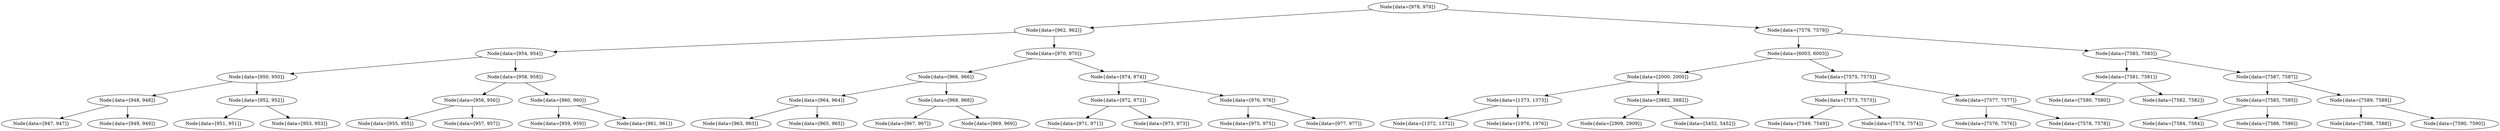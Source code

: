 digraph G{
1442761187 [label="Node{data=[978, 978]}"]
1442761187 -> 1312417882
1312417882 [label="Node{data=[962, 962]}"]
1312417882 -> 1863672935
1863672935 [label="Node{data=[954, 954]}"]
1863672935 -> 1715758392
1715758392 [label="Node{data=[950, 950]}"]
1715758392 -> 1171659202
1171659202 [label="Node{data=[948, 948]}"]
1171659202 -> 1143751194
1143751194 [label="Node{data=[947, 947]}"]
1171659202 -> 14557348
14557348 [label="Node{data=[949, 949]}"]
1715758392 -> 1165424674
1165424674 [label="Node{data=[952, 952]}"]
1165424674 -> 807133511
807133511 [label="Node{data=[951, 951]}"]
1165424674 -> 369183180
369183180 [label="Node{data=[953, 953]}"]
1863672935 -> 1739296936
1739296936 [label="Node{data=[958, 958]}"]
1739296936 -> 367969175
367969175 [label="Node{data=[956, 956]}"]
367969175 -> 2047875508
2047875508 [label="Node{data=[955, 955]}"]
367969175 -> 1715695635
1715695635 [label="Node{data=[957, 957]}"]
1739296936 -> 1565950627
1565950627 [label="Node{data=[960, 960]}"]
1565950627 -> 1044840677
1044840677 [label="Node{data=[959, 959]}"]
1565950627 -> 1147171616
1147171616 [label="Node{data=[961, 961]}"]
1312417882 -> 970870871
970870871 [label="Node{data=[970, 970]}"]
970870871 -> 1349815893
1349815893 [label="Node{data=[966, 966]}"]
1349815893 -> 1454570646
1454570646 [label="Node{data=[964, 964]}"]
1454570646 -> 286030867
286030867 [label="Node{data=[963, 963]}"]
1454570646 -> 1520159373
1520159373 [label="Node{data=[965, 965]}"]
1349815893 -> 787083693
787083693 [label="Node{data=[968, 968]}"]
787083693 -> 1870593706
1870593706 [label="Node{data=[967, 967]}"]
787083693 -> 501283762
501283762 [label="Node{data=[969, 969]}"]
970870871 -> 422286625
422286625 [label="Node{data=[974, 974]}"]
422286625 -> 2024696624
2024696624 [label="Node{data=[972, 972]}"]
2024696624 -> 1623019809
1623019809 [label="Node{data=[971, 971]}"]
2024696624 -> 2056915951
2056915951 [label="Node{data=[973, 973]}"]
422286625 -> 1063066368
1063066368 [label="Node{data=[976, 976]}"]
1063066368 -> 874577968
874577968 [label="Node{data=[975, 975]}"]
1063066368 -> 1050639308
1050639308 [label="Node{data=[977, 977]}"]
1442761187 -> 351324803
351324803 [label="Node{data=[7579, 7579]}"]
351324803 -> 1134708230
1134708230 [label="Node{data=[6003, 6003]}"]
1134708230 -> 2134830786
2134830786 [label="Node{data=[2000, 2000]}"]
2134830786 -> 985312242
985312242 [label="Node{data=[1373, 1373]}"]
985312242 -> 671931124
671931124 [label="Node{data=[1372, 1372]}"]
985312242 -> 2043624325
2043624325 [label="Node{data=[1976, 1976]}"]
2134830786 -> 1905230464
1905230464 [label="Node{data=[3882, 3882]}"]
1905230464 -> 512053880
512053880 [label="Node{data=[2909, 2909]}"]
1905230464 -> 1343283238
1343283238 [label="Node{data=[5452, 5452]}"]
1134708230 -> 1342438066
1342438066 [label="Node{data=[7575, 7575]}"]
1342438066 -> 1570109872
1570109872 [label="Node{data=[7573, 7573]}"]
1570109872 -> 1765238504
1765238504 [label="Node{data=[7549, 7549]}"]
1570109872 -> 1047636536
1047636536 [label="Node{data=[7574, 7574]}"]
1342438066 -> 1902645550
1902645550 [label="Node{data=[7577, 7577]}"]
1902645550 -> 54669002
54669002 [label="Node{data=[7576, 7576]}"]
1902645550 -> 1368397932
1368397932 [label="Node{data=[7578, 7578]}"]
351324803 -> 1644386316
1644386316 [label="Node{data=[7583, 7583]}"]
1644386316 -> 1397998595
1397998595 [label="Node{data=[7581, 7581]}"]
1397998595 -> 1106609373
1106609373 [label="Node{data=[7580, 7580]}"]
1397998595 -> 276281335
276281335 [label="Node{data=[7582, 7582]}"]
1644386316 -> 1749831373
1749831373 [label="Node{data=[7587, 7587]}"]
1749831373 -> 636681243
636681243 [label="Node{data=[7585, 7585]}"]
636681243 -> 1212958484
1212958484 [label="Node{data=[7584, 7584]}"]
636681243 -> 1697221093
1697221093 [label="Node{data=[7586, 7586]}"]
1749831373 -> 1872333227
1872333227 [label="Node{data=[7589, 7589]}"]
1872333227 -> 1564062311
1564062311 [label="Node{data=[7588, 7588]}"]
1872333227 -> 2003253811
2003253811 [label="Node{data=[7590, 7590]}"]
}